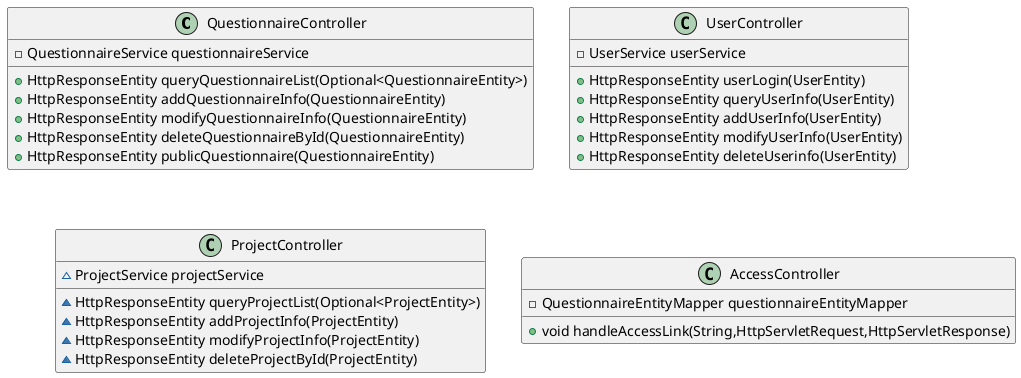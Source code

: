 @startuml
class QuestionnaireController {
- QuestionnaireService questionnaireService
+ HttpResponseEntity queryQuestionnaireList(Optional<QuestionnaireEntity>)
+ HttpResponseEntity addQuestionnaireInfo(QuestionnaireEntity)
+ HttpResponseEntity modifyQuestionnaireInfo(QuestionnaireEntity)
+ HttpResponseEntity deleteQuestionnaireById(QuestionnaireEntity)
+ HttpResponseEntity publicQuestionnaire(QuestionnaireEntity)
}
class UserController {
- UserService userService
+ HttpResponseEntity userLogin(UserEntity)
+ HttpResponseEntity queryUserInfo(UserEntity)
+ HttpResponseEntity addUserInfo(UserEntity)
+ HttpResponseEntity modifyUserInfo(UserEntity)
+ HttpResponseEntity deleteUserinfo(UserEntity)
}
class ProjectController {
~ ProjectService projectService
~ HttpResponseEntity queryProjectList(Optional<ProjectEntity>)
~ HttpResponseEntity addProjectInfo(ProjectEntity)
~ HttpResponseEntity modifyProjectInfo(ProjectEntity)
~ HttpResponseEntity deleteProjectById(ProjectEntity)
}
class AccessController {
- QuestionnaireEntityMapper questionnaireEntityMapper
+ void handleAccessLink(String,HttpServletRequest,HttpServletResponse)
}



@enduml